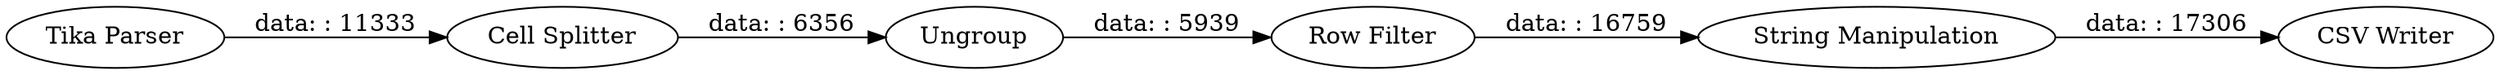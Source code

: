 digraph {
	"5395725867213020135_1" [label="Tika Parser"]
	"5395725867213020135_4" [label="Row Filter"]
	"5395725867213020135_6" [label="String Manipulation"]
	"5395725867213020135_2" [label="Cell Splitter"]
	"5395725867213020135_10" [label="CSV Writer"]
	"5395725867213020135_3" [label=Ungroup]
	"5395725867213020135_2" -> "5395725867213020135_3" [label="data: : 6356"]
	"5395725867213020135_1" -> "5395725867213020135_2" [label="data: : 11333"]
	"5395725867213020135_3" -> "5395725867213020135_4" [label="data: : 5939"]
	"5395725867213020135_6" -> "5395725867213020135_10" [label="data: : 17306"]
	"5395725867213020135_4" -> "5395725867213020135_6" [label="data: : 16759"]
	rankdir=LR
}
